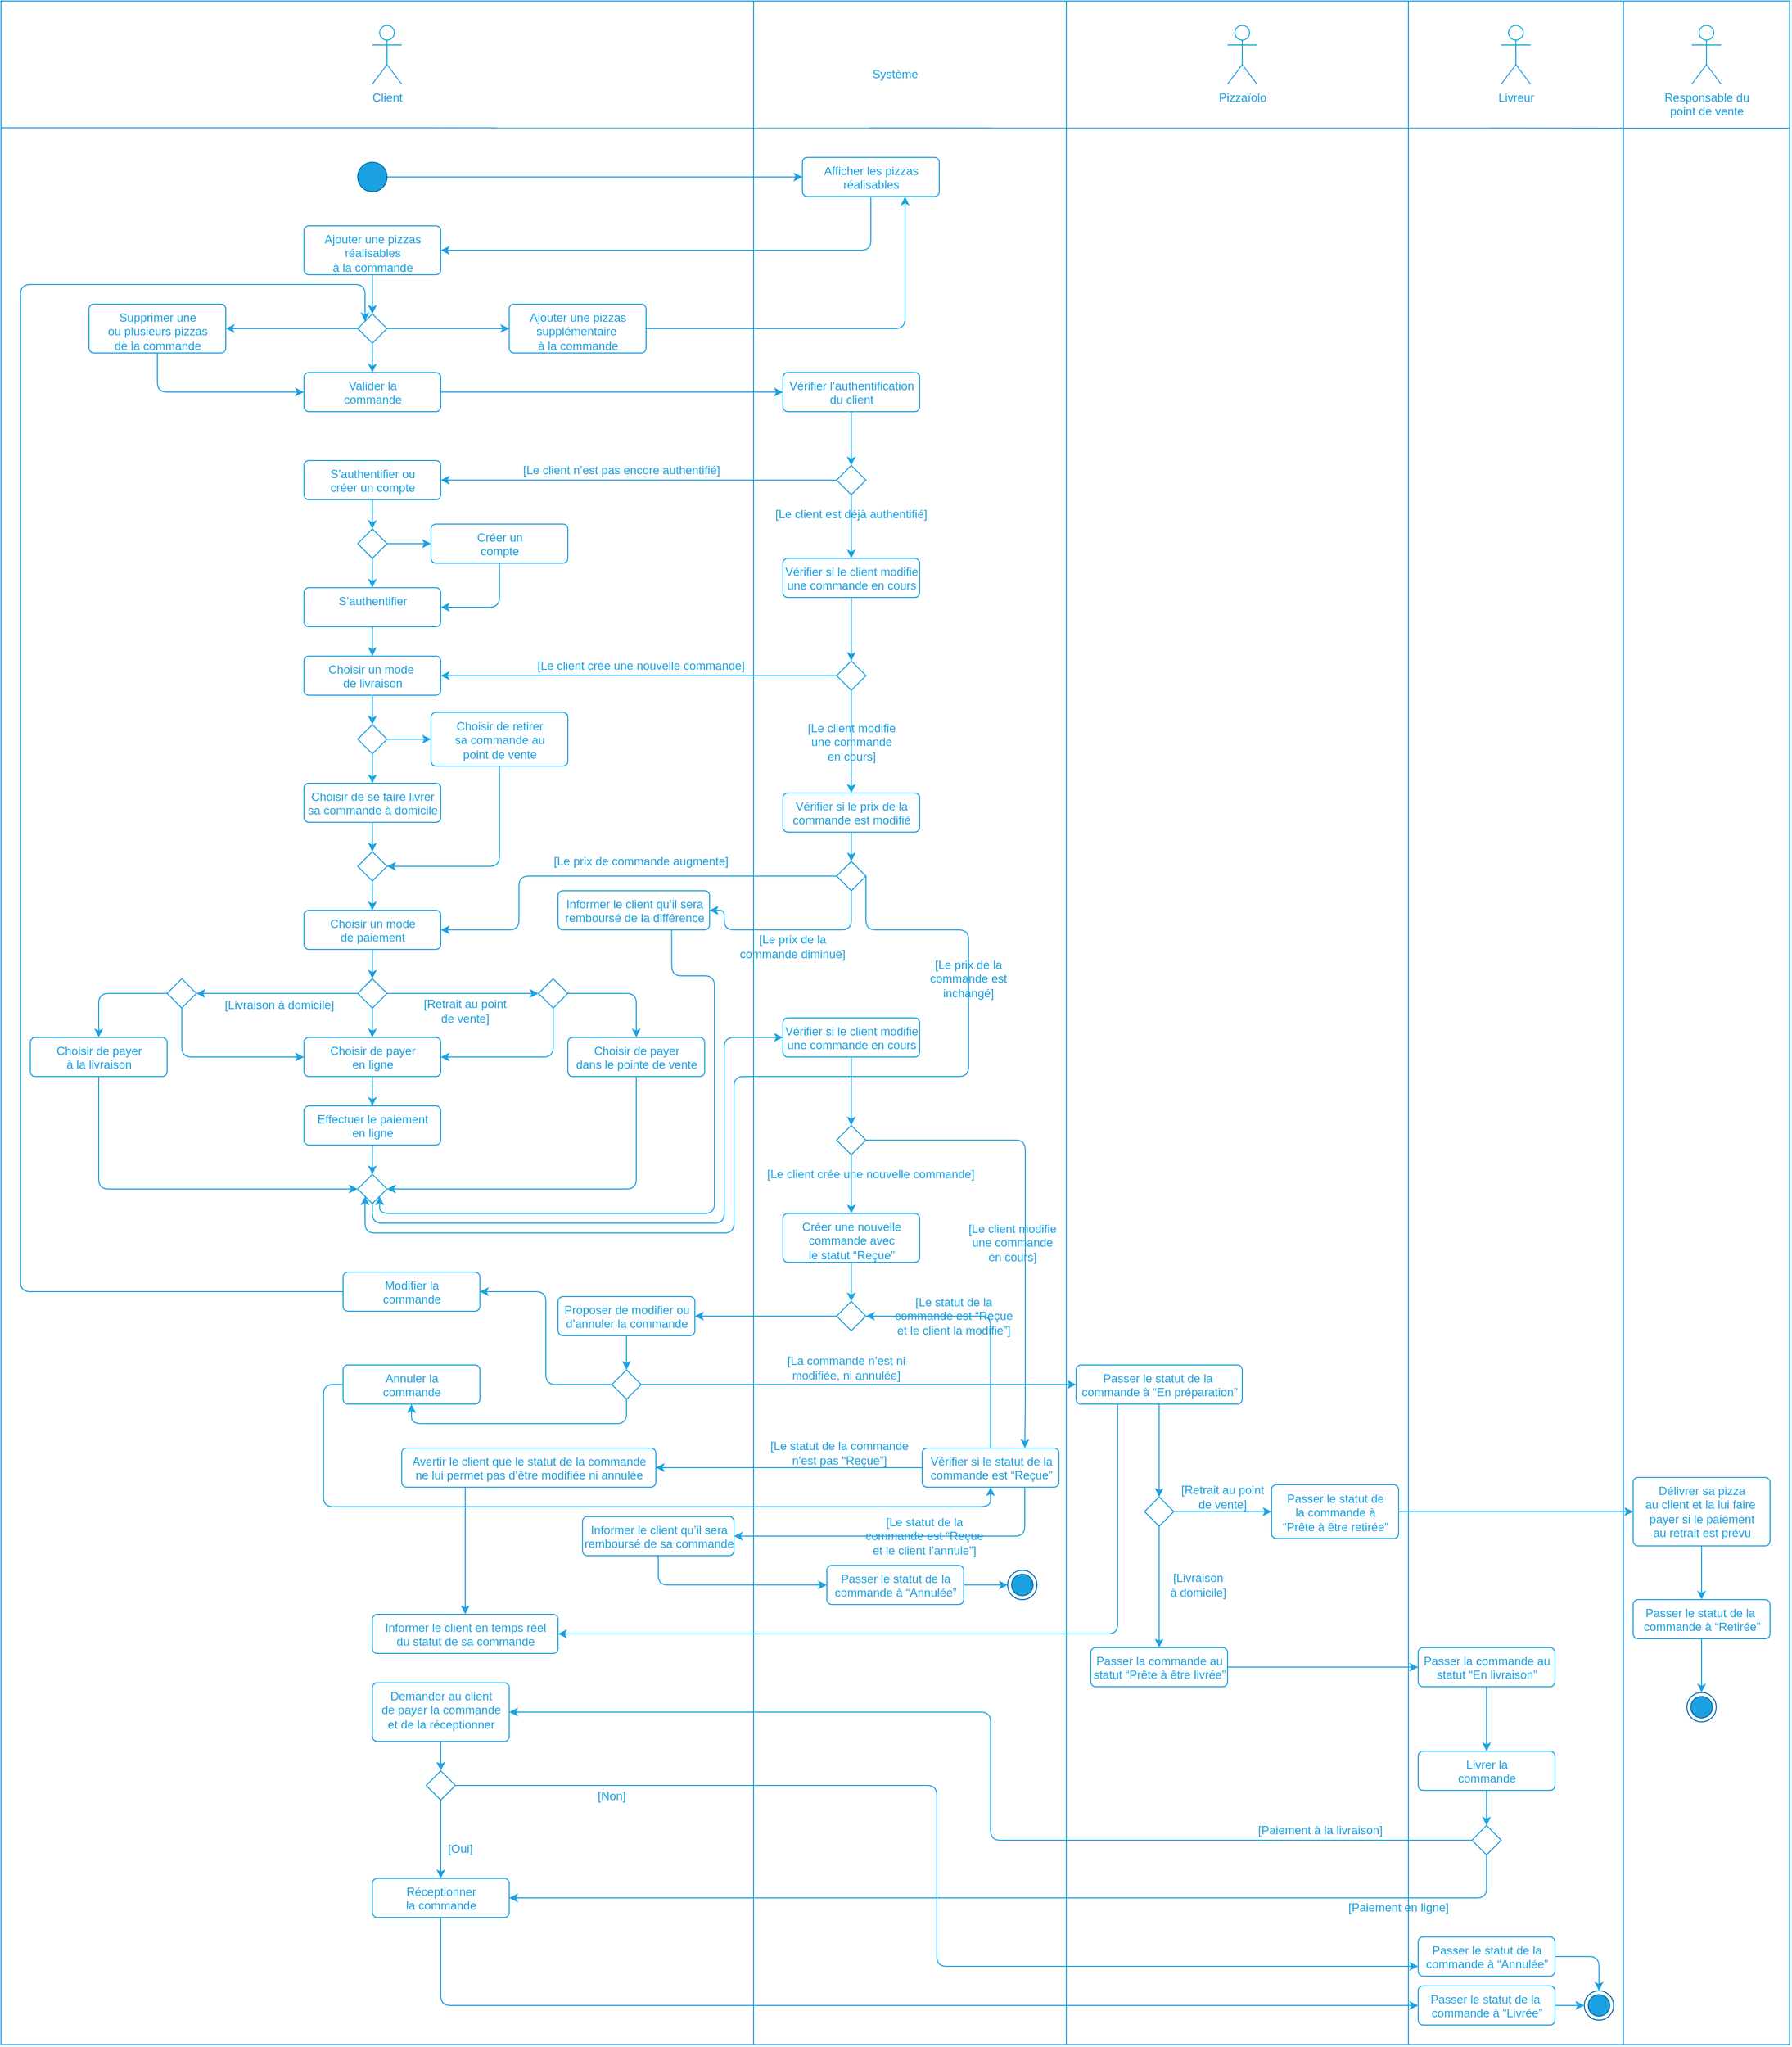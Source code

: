 <mxfile>
    <diagram id="ZDwU52DMAoR-JBrt6ogk" name="Page-1">
        <mxGraphModel dx="1502" dy="735" grid="1" gridSize="10" guides="1" tooltips="1" connect="1" arrows="1" fold="1" page="1" pageScale="1" pageWidth="827" pageHeight="1169" math="0" shadow="0">
            <root>
                <mxCell id="0"/>
                <mxCell id="99" value="Application" style="" parent="0"/>
                <mxCell id="344" value="" style="rounded=0;whiteSpace=wrap;html=1;fillColor=none;strokeColor=#1DA1E1;" vertex="1" parent="99">
                    <mxGeometry x="-250" y="30" width="1830" height="2090" as="geometry"/>
                </mxCell>
                <mxCell id="138" style="edgeStyle=orthogonalEdgeStyle;rounded=0;orthogonalLoop=1;jettySize=auto;html=1;exitX=1;exitY=0.5;exitDx=0;exitDy=0;entryX=0;entryY=0.5;entryDx=0;entryDy=0;strokeColor=#1DA1E1;" edge="1" parent="99" source="100" target="102">
                    <mxGeometry relative="1" as="geometry"/>
                </mxCell>
                <mxCell id="100" value="" style="ellipse;fillColor=#1ba1e2;strokeColor=#006EAF;fontColor=#ffffff;" vertex="1" parent="99">
                    <mxGeometry x="115" y="195" width="30" height="30" as="geometry"/>
                </mxCell>
                <mxCell id="137" style="edgeStyle=orthogonalEdgeStyle;rounded=1;orthogonalLoop=1;jettySize=auto;html=1;exitX=0.5;exitY=1;exitDx=0;exitDy=0;entryX=1;entryY=0.5;entryDx=0;entryDy=0;strokeColor=#1DA1E1;" edge="1" parent="99" source="102" target="109">
                    <mxGeometry relative="1" as="geometry"/>
                </mxCell>
                <mxCell id="102" value="&lt;font color=&quot;#1da1e1&quot;&gt;Afficher les pizzas &lt;br&gt;réalisables&lt;/font&gt;" style="html=1;align=center;verticalAlign=top;rounded=1;absoluteArcSize=1;arcSize=10;dashed=0;strokeColor=#1DA1E1;fillColor=none;" vertex="1" parent="99">
                    <mxGeometry x="570" y="190" width="140" height="40" as="geometry"/>
                </mxCell>
                <mxCell id="103" value="&lt;font color=&quot;#1da1e1&quot;&gt;Client&lt;/font&gt;" style="shape=umlActor;verticalLabelPosition=bottom;verticalAlign=top;html=1;strokeColor=#1DA1E1;fillColor=none;" vertex="1" parent="99">
                    <mxGeometry x="130" y="55" width="30" height="60" as="geometry"/>
                </mxCell>
                <mxCell id="104" value="" style="endArrow=none;html=1;strokeColor=#1DA1E1;" edge="1" parent="99">
                    <mxGeometry width="50" height="50" relative="1" as="geometry">
                        <mxPoint x="520" y="2120" as="sourcePoint"/>
                        <mxPoint x="520" y="30" as="targetPoint"/>
                    </mxGeometry>
                </mxCell>
                <mxCell id="107" value="&lt;font color=&quot;#1da1e1&quot;&gt;Système&lt;/font&gt;" style="text;html=1;strokeColor=none;fillColor=none;align=center;verticalAlign=middle;whiteSpace=wrap;rounded=0;" vertex="1" parent="99">
                    <mxGeometry x="620" y="95" width="90" height="20" as="geometry"/>
                </mxCell>
                <mxCell id="139" style="edgeStyle=orthogonalEdgeStyle;rounded=0;orthogonalLoop=1;jettySize=auto;html=1;exitX=0.5;exitY=1;exitDx=0;exitDy=0;entryX=0.5;entryY=0;entryDx=0;entryDy=0;strokeColor=#1DA1E1;" edge="1" parent="99" source="109" target="142">
                    <mxGeometry relative="1" as="geometry"/>
                </mxCell>
                <mxCell id="109" value="&lt;font color=&quot;#1da1e1&quot;&gt;Ajouter une pizzas &lt;br&gt;réalisables &lt;br&gt;à la commande&lt;/font&gt;" style="html=1;align=center;verticalAlign=top;rounded=1;absoluteArcSize=1;arcSize=10;dashed=0;strokeColor=#1DA1E1;fillColor=none;" vertex="1" parent="99">
                    <mxGeometry x="60" y="260" width="140" height="50" as="geometry"/>
                </mxCell>
                <mxCell id="225" style="edgeStyle=orthogonalEdgeStyle;rounded=1;orthogonalLoop=1;jettySize=auto;html=1;exitX=1;exitY=0.5;exitDx=0;exitDy=0;entryX=0;entryY=0.5;entryDx=0;entryDy=0;strokeColor=#1DA1E1;" edge="1" parent="99" source="111" target="222">
                    <mxGeometry relative="1" as="geometry"/>
                </mxCell>
                <mxCell id="111" value="&lt;font color=&quot;#1da1e1&quot;&gt;Valider la &lt;br&gt;commande&lt;/font&gt;" style="html=1;align=center;verticalAlign=top;rounded=1;absoluteArcSize=1;arcSize=10;dashed=0;strokeColor=#1DA1E1;fillColor=none;" vertex="1" parent="99">
                    <mxGeometry x="60" y="410" width="140" height="40" as="geometry"/>
                </mxCell>
                <mxCell id="153" style="edgeStyle=orthogonalEdgeStyle;rounded=0;orthogonalLoop=1;jettySize=auto;html=1;exitX=0.5;exitY=1;exitDx=0;exitDy=0;entryX=0.5;entryY=0;entryDx=0;entryDy=0;strokeColor=#1DA1E1;" edge="1" parent="99" source="112" target="141">
                    <mxGeometry relative="1" as="geometry"/>
                </mxCell>
                <mxCell id="112" value="&lt;font color=&quot;#1da1e1&quot;&gt;S’authentifier ou &lt;br&gt;créer un compte&lt;/font&gt;" style="html=1;align=center;verticalAlign=top;rounded=1;absoluteArcSize=1;arcSize=10;dashed=0;strokeColor=#1DA1E1;fillColor=none;" vertex="1" parent="99">
                    <mxGeometry x="60" y="500" width="140" height="40" as="geometry"/>
                </mxCell>
                <mxCell id="158" style="edgeStyle=orthogonalEdgeStyle;rounded=1;orthogonalLoop=1;jettySize=auto;html=1;exitX=0.5;exitY=1;exitDx=0;exitDy=0;entryX=0.5;entryY=0;entryDx=0;entryDy=0;strokeColor=#1DA1E1;" edge="1" parent="99" source="113" target="114">
                    <mxGeometry relative="1" as="geometry"/>
                </mxCell>
                <mxCell id="113" value="&lt;font color=&quot;#1da1e1&quot;&gt;S’authentifier&lt;/font&gt;" style="html=1;align=center;verticalAlign=top;rounded=1;absoluteArcSize=1;arcSize=10;dashed=0;strokeColor=#1DA1E1;fillColor=none;" vertex="1" parent="99">
                    <mxGeometry x="60" y="630" width="140" height="40" as="geometry"/>
                </mxCell>
                <mxCell id="160" style="edgeStyle=orthogonalEdgeStyle;rounded=1;orthogonalLoop=1;jettySize=auto;html=1;exitX=0.5;exitY=1;exitDx=0;exitDy=0;entryX=0.5;entryY=0;entryDx=0;entryDy=0;strokeColor=#1DA1E1;" edge="1" parent="99" source="114" target="159">
                    <mxGeometry relative="1" as="geometry"/>
                </mxCell>
                <mxCell id="114" value="&lt;font color=&quot;#1da1e1&quot;&gt;Choisir un mode&amp;nbsp;&lt;br&gt;de livraison&lt;/font&gt;" style="html=1;align=center;verticalAlign=top;rounded=1;absoluteArcSize=1;arcSize=10;dashed=0;strokeColor=#1DA1E1;fillColor=none;" vertex="1" parent="99">
                    <mxGeometry x="60" y="700" width="140" height="40" as="geometry"/>
                </mxCell>
                <mxCell id="165" style="edgeStyle=orthogonalEdgeStyle;rounded=1;orthogonalLoop=1;jettySize=auto;html=1;exitX=0.5;exitY=1;exitDx=0;exitDy=0;entryX=0.5;entryY=0;entryDx=0;entryDy=0;strokeColor=#1DA1E1;" edge="1" parent="99" source="115" target="164">
                    <mxGeometry relative="1" as="geometry"/>
                </mxCell>
                <mxCell id="115" value="&lt;font color=&quot;#1da1e1&quot;&gt;Choisir de se faire livrer &lt;br&gt;sa commande à domicile&lt;/font&gt;" style="html=1;align=center;verticalAlign=top;rounded=1;absoluteArcSize=1;arcSize=10;dashed=0;strokeColor=#1DA1E1;fillColor=none;" vertex="1" parent="99">
                    <mxGeometry x="60" y="830" width="140" height="40" as="geometry"/>
                </mxCell>
                <mxCell id="172" style="edgeStyle=orthogonalEdgeStyle;rounded=1;orthogonalLoop=1;jettySize=auto;html=1;exitX=0.5;exitY=1;exitDx=0;exitDy=0;entryX=0.5;entryY=0;entryDx=0;entryDy=0;strokeColor=#1DA1E1;" edge="1" parent="99" source="116" target="171">
                    <mxGeometry relative="1" as="geometry"/>
                </mxCell>
                <mxCell id="116" value="&lt;font color=&quot;#1da1e1&quot;&gt;Choisir un mode &lt;br&gt;de paiement&lt;/font&gt;" style="html=1;align=center;verticalAlign=top;rounded=1;absoluteArcSize=1;arcSize=10;dashed=0;strokeColor=#1DA1E1;fillColor=none;" vertex="1" parent="99">
                    <mxGeometry x="60" y="960" width="140" height="40" as="geometry"/>
                </mxCell>
                <mxCell id="168" style="edgeStyle=orthogonalEdgeStyle;rounded=1;orthogonalLoop=1;jettySize=auto;html=1;exitX=0.5;exitY=1;exitDx=0;exitDy=0;entryX=0.5;entryY=0;entryDx=0;entryDy=0;strokeColor=#1DA1E1;" edge="1" parent="99" source="117" target="118">
                    <mxGeometry relative="1" as="geometry"/>
                </mxCell>
                <mxCell id="117" value="&lt;font color=&quot;#1da1e1&quot;&gt;Choisir de payer&lt;br&gt;en ligne&lt;/font&gt;" style="html=1;align=center;verticalAlign=top;rounded=1;absoluteArcSize=1;arcSize=10;dashed=0;strokeColor=#1DA1E1;fillColor=none;" vertex="1" parent="99">
                    <mxGeometry x="60" y="1090" width="140" height="40" as="geometry"/>
                </mxCell>
                <mxCell id="176" style="edgeStyle=orthogonalEdgeStyle;rounded=1;orthogonalLoop=1;jettySize=auto;html=1;exitX=0.5;exitY=1;exitDx=0;exitDy=0;entryX=0.5;entryY=0;entryDx=0;entryDy=0;strokeColor=#1DA1E1;" edge="1" parent="99" source="118" target="173">
                    <mxGeometry relative="1" as="geometry"/>
                </mxCell>
                <mxCell id="118" value="&lt;font color=&quot;#1da1e1&quot;&gt;Effectuer le paiement&lt;br&gt;en ligne&lt;br&gt;&lt;/font&gt;" style="html=1;align=center;verticalAlign=top;rounded=1;absoluteArcSize=1;arcSize=10;dashed=0;strokeColor=#1DA1E1;fillColor=none;" vertex="1" parent="99">
                    <mxGeometry x="60" y="1160" width="140" height="40" as="geometry"/>
                </mxCell>
                <mxCell id="121" value="" style="endArrow=none;html=1;strokeColor=#1DA1E1;exitX=0;exitY=0.062;exitDx=0;exitDy=0;exitPerimeter=0;" edge="1" parent="99" source="344">
                    <mxGeometry width="50" height="50" relative="1" as="geometry">
                        <mxPoint x="10" y="160" as="sourcePoint"/>
                        <mxPoint x="1580" y="160" as="targetPoint"/>
                    </mxGeometry>
                </mxCell>
                <mxCell id="122" value="" style="endArrow=none;html=1;strokeColor=#1DA1E1;" edge="1" parent="99">
                    <mxGeometry width="50" height="50" relative="1" as="geometry">
                        <mxPoint x="840" y="2120" as="sourcePoint"/>
                        <mxPoint x="840" y="30" as="targetPoint"/>
                    </mxGeometry>
                </mxCell>
                <mxCell id="123" value="&lt;font color=&quot;#1da1e1&quot;&gt;Pizzaïolo&lt;/font&gt;" style="shape=umlActor;verticalLabelPosition=bottom;verticalAlign=top;html=1;strokeColor=#1DA1E1;fillColor=none;" vertex="1" parent="99">
                    <mxGeometry x="1005" y="55" width="30" height="60" as="geometry"/>
                </mxCell>
                <mxCell id="124" value="" style="endArrow=none;html=1;strokeColor=#1DA1E1;" edge="1" parent="99">
                    <mxGeometry width="50" height="50" relative="1" as="geometry">
                        <mxPoint x="1190" y="2120" as="sourcePoint"/>
                        <mxPoint x="1190" y="30" as="targetPoint"/>
                    </mxGeometry>
                </mxCell>
                <mxCell id="125" value="&lt;font color=&quot;#1da1e1&quot;&gt;Livreur&lt;/font&gt;" style="shape=umlActor;verticalLabelPosition=bottom;verticalAlign=top;html=1;strokeColor=#1DA1E1;fillColor=none;" vertex="1" parent="99">
                    <mxGeometry x="1285" y="55" width="30" height="60" as="geometry"/>
                </mxCell>
                <mxCell id="243" style="edgeStyle=orthogonalEdgeStyle;rounded=1;orthogonalLoop=1;jettySize=auto;html=1;exitX=0.5;exitY=1;exitDx=0;exitDy=0;entryX=0.5;entryY=0;entryDx=0;entryDy=0;strokeColor=#1DA1E1;" edge="1" parent="99" source="250" target="131">
                    <mxGeometry relative="1" as="geometry"/>
                </mxCell>
                <mxCell id="313" style="edgeStyle=orthogonalEdgeStyle;rounded=1;orthogonalLoop=1;jettySize=auto;html=1;exitX=0.25;exitY=1;exitDx=0;exitDy=0;strokeColor=#1DA1E1;" edge="1" parent="99" source="130" target="311">
                    <mxGeometry relative="1" as="geometry">
                        <Array as="points">
                            <mxPoint x="893" y="1700"/>
                        </Array>
                    </mxGeometry>
                </mxCell>
                <mxCell id="130" value="&lt;span style=&quot;color: rgb(29 , 161 , 225)&quot;&gt;Passer le statut de la&amp;nbsp;&lt;/span&gt;&lt;br style=&quot;color: rgb(29 , 161 , 225)&quot;&gt;&lt;span style=&quot;color: rgb(29 , 161 , 225)&quot;&gt;commande à&lt;/span&gt;&lt;font color=&quot;#1da1e1&quot;&gt;&amp;nbsp;“En préparation”&lt;br&gt;&lt;/font&gt;" style="html=1;align=center;verticalAlign=top;rounded=1;absoluteArcSize=1;arcSize=10;dashed=0;strokeColor=#1DA1E1;fillColor=none;" vertex="1" parent="99">
                    <mxGeometry x="850" y="1425" width="170" height="40" as="geometry"/>
                </mxCell>
                <mxCell id="244" style="edgeStyle=orthogonalEdgeStyle;rounded=1;orthogonalLoop=1;jettySize=auto;html=1;exitX=1;exitY=0.5;exitDx=0;exitDy=0;entryX=0;entryY=0.5;entryDx=0;entryDy=0;strokeColor=#1DA1E1;" edge="1" parent="99" source="131" target="132">
                    <mxGeometry relative="1" as="geometry">
                        <Array as="points"/>
                    </mxGeometry>
                </mxCell>
                <mxCell id="131" value="&lt;font color=&quot;#1da1e1&quot;&gt;Passer la commande au &lt;br&gt;statut “Prête à être livrée”&lt;br&gt;&lt;/font&gt;" style="html=1;align=center;verticalAlign=top;rounded=1;absoluteArcSize=1;arcSize=10;dashed=0;strokeColor=#1DA1E1;fillColor=none;" vertex="1" parent="99">
                    <mxGeometry x="865" y="1714" width="140" height="40" as="geometry"/>
                </mxCell>
                <mxCell id="245" style="edgeStyle=orthogonalEdgeStyle;rounded=1;orthogonalLoop=1;jettySize=auto;html=1;exitX=0.5;exitY=1;exitDx=0;exitDy=0;entryX=0.5;entryY=0;entryDx=0;entryDy=0;strokeColor=#1DA1E1;" edge="1" parent="99" source="132" target="133">
                    <mxGeometry relative="1" as="geometry"/>
                </mxCell>
                <mxCell id="132" value="&lt;font color=&quot;#1da1e1&quot;&gt;Passer la commande au &lt;br&gt;statut “En livraison”&lt;br&gt;&lt;/font&gt;" style="html=1;align=center;verticalAlign=top;rounded=1;absoluteArcSize=1;arcSize=10;dashed=0;strokeColor=#1DA1E1;fillColor=none;" vertex="1" parent="99">
                    <mxGeometry x="1200" y="1714" width="140" height="40" as="geometry"/>
                </mxCell>
                <mxCell id="133" value="&lt;font color=&quot;#1da1e1&quot;&gt;Livrer la &lt;br&gt;commande&lt;br&gt;&lt;/font&gt;" style="html=1;align=center;verticalAlign=top;rounded=1;absoluteArcSize=1;arcSize=10;dashed=0;strokeColor=#1DA1E1;fillColor=none;" vertex="1" parent="99">
                    <mxGeometry x="1200" y="1820" width="140" height="40" as="geometry"/>
                </mxCell>
                <mxCell id="335" style="edgeStyle=orthogonalEdgeStyle;rounded=1;orthogonalLoop=1;jettySize=auto;html=1;exitX=1;exitY=0.5;exitDx=0;exitDy=0;strokeColor=#1DA1E1;entryX=0;entryY=0.5;entryDx=0;entryDy=0;" edge="1" parent="99" source="134" target="333">
                    <mxGeometry relative="1" as="geometry"/>
                </mxCell>
                <mxCell id="134" value="&lt;span style=&quot;color: rgb(29 , 161 , 225)&quot;&gt;Passer le statut de la&amp;nbsp;&lt;/span&gt;&lt;br style=&quot;color: rgb(29 , 161 , 225)&quot;&gt;&lt;span style=&quot;color: rgb(29 , 161 , 225)&quot;&gt;commande à&amp;nbsp;&lt;/span&gt;&lt;font color=&quot;#1da1e1&quot;&gt;“Livrée”&lt;br&gt;&lt;/font&gt;" style="html=1;align=center;verticalAlign=top;rounded=1;absoluteArcSize=1;arcSize=10;dashed=0;strokeColor=#1DA1E1;fillColor=none;" vertex="1" parent="99">
                    <mxGeometry x="1200" y="2060" width="140" height="40" as="geometry"/>
                </mxCell>
                <mxCell id="201" style="edgeStyle=orthogonalEdgeStyle;rounded=1;orthogonalLoop=1;jettySize=auto;html=1;exitX=0.5;exitY=1;exitDx=0;exitDy=0;entryX=0.5;entryY=0;entryDx=0;entryDy=0;strokeColor=#1DA1E1;" edge="1" parent="99" source="135" target="200">
                    <mxGeometry relative="1" as="geometry"/>
                </mxCell>
                <mxCell id="135" value="&lt;span style=&quot;color: rgb(29 , 161 , 225)&quot;&gt;Créer une nouvelle &lt;br&gt;commande&amp;nbsp;&lt;/span&gt;&lt;span style=&quot;color: rgb(29 , 161 , 225)&quot;&gt;avec &lt;br&gt;le statut “Reçue”&lt;/span&gt;&lt;font color=&quot;#1da1e1&quot;&gt;&lt;br&gt;&lt;/font&gt;" style="html=1;align=center;verticalAlign=top;rounded=1;absoluteArcSize=1;arcSize=10;dashed=0;strokeColor=#1DA1E1;fillColor=none;" vertex="1" parent="99">
                    <mxGeometry x="550" y="1270" width="140" height="50" as="geometry"/>
                </mxCell>
                <mxCell id="154" style="edgeStyle=orthogonalEdgeStyle;rounded=0;orthogonalLoop=1;jettySize=auto;html=1;exitX=0.5;exitY=1;exitDx=0;exitDy=0;entryX=0.5;entryY=0;entryDx=0;entryDy=0;strokeColor=#1DA1E1;" edge="1" parent="99" source="141" target="113">
                    <mxGeometry relative="1" as="geometry"/>
                </mxCell>
                <mxCell id="155" style="edgeStyle=orthogonalEdgeStyle;rounded=0;orthogonalLoop=1;jettySize=auto;html=1;exitX=1;exitY=0.5;exitDx=0;exitDy=0;strokeColor=#1DA1E1;entryX=0;entryY=0.5;entryDx=0;entryDy=0;" edge="1" parent="99" source="141" target="156">
                    <mxGeometry relative="1" as="geometry">
                        <mxPoint x="180" y="585" as="targetPoint"/>
                    </mxGeometry>
                </mxCell>
                <mxCell id="141" value="" style="rhombus;strokeColor=#1DA1E1;fillColor=none;" vertex="1" parent="99">
                    <mxGeometry x="115" y="570" width="30" height="30" as="geometry"/>
                </mxCell>
                <mxCell id="144" style="edgeStyle=orthogonalEdgeStyle;rounded=0;orthogonalLoop=1;jettySize=auto;html=1;exitX=0.5;exitY=1;exitDx=0;exitDy=0;entryX=0.5;entryY=0;entryDx=0;entryDy=0;strokeColor=#1DA1E1;" edge="1" parent="99" source="142" target="111">
                    <mxGeometry relative="1" as="geometry"/>
                </mxCell>
                <mxCell id="145" style="edgeStyle=orthogonalEdgeStyle;rounded=1;orthogonalLoop=1;jettySize=auto;html=1;exitX=1;exitY=0.5;exitDx=0;exitDy=0;entryX=0.75;entryY=1;entryDx=0;entryDy=0;strokeColor=#1DA1E1;" edge="1" parent="99" source="151" target="102">
                    <mxGeometry relative="1" as="geometry"/>
                </mxCell>
                <mxCell id="219" style="edgeStyle=orthogonalEdgeStyle;rounded=1;orthogonalLoop=1;jettySize=auto;html=1;exitX=0;exitY=0.5;exitDx=0;exitDy=0;entryX=1;entryY=0.5;entryDx=0;entryDy=0;strokeColor=#1DA1E1;" edge="1" parent="99" source="142" target="218">
                    <mxGeometry relative="1" as="geometry"/>
                </mxCell>
                <mxCell id="142" value="" style="rhombus;strokeColor=#1DA1E1;fillColor=none;" vertex="1" parent="99">
                    <mxGeometry x="115" y="350" width="30" height="30" as="geometry"/>
                </mxCell>
                <mxCell id="151" value="&lt;font color=&quot;#1da1e1&quot;&gt;Ajouter une pizzas &lt;br&gt;supplémentaire&amp;nbsp;&lt;br&gt;à la commande&lt;/font&gt;" style="html=1;align=center;verticalAlign=top;rounded=1;absoluteArcSize=1;arcSize=10;dashed=0;strokeColor=#1DA1E1;fillColor=none;" vertex="1" parent="99">
                    <mxGeometry x="270" y="340" width="140" height="50" as="geometry"/>
                </mxCell>
                <mxCell id="152" style="edgeStyle=orthogonalEdgeStyle;rounded=0;orthogonalLoop=1;jettySize=auto;html=1;exitX=1;exitY=0.5;exitDx=0;exitDy=0;entryX=0;entryY=0.5;entryDx=0;entryDy=0;strokeColor=#1DA1E1;" edge="1" parent="99" source="142" target="151">
                    <mxGeometry relative="1" as="geometry">
                        <mxPoint x="145" y="365" as="sourcePoint"/>
                        <mxPoint x="465" y="230" as="targetPoint"/>
                    </mxGeometry>
                </mxCell>
                <mxCell id="157" style="edgeStyle=orthogonalEdgeStyle;rounded=1;orthogonalLoop=1;jettySize=auto;html=1;exitX=0.5;exitY=1;exitDx=0;exitDy=0;entryX=1;entryY=0.5;entryDx=0;entryDy=0;strokeColor=#1DA1E1;" edge="1" parent="99" source="156" target="113">
                    <mxGeometry relative="1" as="geometry"/>
                </mxCell>
                <mxCell id="156" value="&lt;font color=&quot;#1da1e1&quot;&gt;Créer un &lt;br&gt;compte&lt;/font&gt;" style="html=1;align=center;verticalAlign=top;rounded=1;absoluteArcSize=1;arcSize=10;dashed=0;strokeColor=#1DA1E1;fillColor=none;" vertex="1" parent="99">
                    <mxGeometry x="190" y="565" width="140" height="40" as="geometry"/>
                </mxCell>
                <mxCell id="161" style="edgeStyle=orthogonalEdgeStyle;rounded=1;orthogonalLoop=1;jettySize=auto;html=1;exitX=0.5;exitY=1;exitDx=0;exitDy=0;entryX=0.5;entryY=0;entryDx=0;entryDy=0;strokeColor=#1DA1E1;" edge="1" parent="99" source="159" target="115">
                    <mxGeometry relative="1" as="geometry"/>
                </mxCell>
                <mxCell id="163" style="edgeStyle=orthogonalEdgeStyle;rounded=1;orthogonalLoop=1;jettySize=auto;html=1;exitX=1;exitY=0.5;exitDx=0;exitDy=0;entryX=0;entryY=0.5;entryDx=0;entryDy=0;strokeColor=#1DA1E1;" edge="1" parent="99" source="159" target="162">
                    <mxGeometry relative="1" as="geometry"/>
                </mxCell>
                <mxCell id="159" value="" style="rhombus;strokeColor=#1DA1E1;fillColor=none;" vertex="1" parent="99">
                    <mxGeometry x="115" y="770" width="30" height="30" as="geometry"/>
                </mxCell>
                <mxCell id="166" style="edgeStyle=orthogonalEdgeStyle;rounded=1;orthogonalLoop=1;jettySize=auto;html=1;exitX=0.5;exitY=1;exitDx=0;exitDy=0;entryX=1;entryY=0.5;entryDx=0;entryDy=0;strokeColor=#1DA1E1;" edge="1" parent="99" source="162" target="164">
                    <mxGeometry relative="1" as="geometry"/>
                </mxCell>
                <mxCell id="162" value="&lt;font color=&quot;#1da1e1&quot;&gt;Choisir de retirer &lt;br&gt;sa commande au &lt;br&gt;point de vente&lt;/font&gt;" style="html=1;align=center;verticalAlign=top;rounded=1;absoluteArcSize=1;arcSize=10;dashed=0;strokeColor=#1DA1E1;fillColor=none;" vertex="1" parent="99">
                    <mxGeometry x="190" y="757.5" width="140" height="55" as="geometry"/>
                </mxCell>
                <mxCell id="167" style="edgeStyle=orthogonalEdgeStyle;rounded=1;orthogonalLoop=1;jettySize=auto;html=1;exitX=0.5;exitY=1;exitDx=0;exitDy=0;entryX=0.5;entryY=0;entryDx=0;entryDy=0;strokeColor=#1DA1E1;" edge="1" parent="99" source="164" target="116">
                    <mxGeometry relative="1" as="geometry"/>
                </mxCell>
                <mxCell id="164" value="" style="rhombus;strokeColor=#1DA1E1;fillColor=none;" vertex="1" parent="99">
                    <mxGeometry x="115" y="900" width="30" height="30" as="geometry"/>
                </mxCell>
                <mxCell id="194" style="edgeStyle=orthogonalEdgeStyle;rounded=1;orthogonalLoop=1;jettySize=auto;html=1;exitX=0.5;exitY=1;exitDx=0;exitDy=0;entryX=0;entryY=0.5;entryDx=0;entryDy=0;strokeColor=#1DA1E1;" edge="1" parent="99" source="169" target="173">
                    <mxGeometry relative="1" as="geometry"/>
                </mxCell>
                <mxCell id="169" value="&lt;font color=&quot;#1da1e1&quot;&gt;Choisir de payer &lt;br&gt;à la livraison&lt;/font&gt;" style="html=1;align=center;verticalAlign=top;rounded=1;absoluteArcSize=1;arcSize=10;dashed=0;strokeColor=#1DA1E1;fillColor=none;" vertex="1" parent="99">
                    <mxGeometry x="-220" y="1090" width="140" height="40" as="geometry"/>
                </mxCell>
                <mxCell id="195" style="edgeStyle=orthogonalEdgeStyle;rounded=1;orthogonalLoop=1;jettySize=auto;html=1;exitX=0.5;exitY=1;exitDx=0;exitDy=0;entryX=1;entryY=0.5;entryDx=0;entryDy=0;strokeColor=#1DA1E1;" edge="1" parent="99" source="170" target="173">
                    <mxGeometry relative="1" as="geometry"/>
                </mxCell>
                <mxCell id="170" value="&lt;font color=&quot;#1da1e1&quot;&gt;Choisir de payer &lt;br&gt;dans le pointe de vente&lt;/font&gt;" style="html=1;align=center;verticalAlign=top;rounded=1;absoluteArcSize=1;arcSize=10;dashed=0;strokeColor=#1DA1E1;fillColor=none;" vertex="1" parent="99">
                    <mxGeometry x="330" y="1090" width="140" height="40" as="geometry"/>
                </mxCell>
                <mxCell id="181" style="edgeStyle=orthogonalEdgeStyle;rounded=1;orthogonalLoop=1;jettySize=auto;html=1;exitX=1;exitY=0.5;exitDx=0;exitDy=0;entryX=0;entryY=0.5;entryDx=0;entryDy=0;strokeColor=#1DA1E1;" edge="1" parent="99" source="171" target="180">
                    <mxGeometry relative="1" as="geometry"/>
                </mxCell>
                <mxCell id="187" style="edgeStyle=orthogonalEdgeStyle;rounded=1;orthogonalLoop=1;jettySize=auto;html=1;exitX=0.5;exitY=1;exitDx=0;exitDy=0;entryX=0.5;entryY=0;entryDx=0;entryDy=0;strokeColor=#1DA1E1;" edge="1" parent="99" source="171" target="117">
                    <mxGeometry relative="1" as="geometry"/>
                </mxCell>
                <mxCell id="190" style="edgeStyle=orthogonalEdgeStyle;rounded=1;orthogonalLoop=1;jettySize=auto;html=1;exitX=0;exitY=0.5;exitDx=0;exitDy=0;entryX=1;entryY=0.5;entryDx=0;entryDy=0;strokeColor=#1DA1E1;" edge="1" parent="99" source="171" target="189">
                    <mxGeometry relative="1" as="geometry"/>
                </mxCell>
                <mxCell id="171" value="" style="rhombus;strokeColor=#1DA1E1;fillColor=none;" vertex="1" parent="99">
                    <mxGeometry x="115" y="1030" width="30" height="30" as="geometry"/>
                </mxCell>
                <mxCell id="199" style="edgeStyle=orthogonalEdgeStyle;rounded=1;orthogonalLoop=1;jettySize=auto;html=1;exitX=0.5;exitY=1;exitDx=0;exitDy=0;entryX=0;entryY=0.5;entryDx=0;entryDy=0;strokeColor=#1DA1E1;" edge="1" parent="99" source="173" target="266">
                    <mxGeometry relative="1" as="geometry">
                        <Array as="points">
                            <mxPoint x="130" y="1280"/>
                            <mxPoint x="490" y="1280"/>
                            <mxPoint x="490" y="1090"/>
                        </Array>
                    </mxGeometry>
                </mxCell>
                <mxCell id="173" value="" style="rhombus;strokeColor=#1DA1E1;fillColor=none;" vertex="1" parent="99">
                    <mxGeometry x="115" y="1230" width="30" height="30" as="geometry"/>
                </mxCell>
                <mxCell id="179" value="&lt;font color=&quot;#1da1e1&quot;&gt;[Retrait au point &lt;br&gt;de vente]&lt;/font&gt;" style="text;html=1;strokeColor=none;fillColor=none;align=center;verticalAlign=middle;whiteSpace=wrap;rounded=0;" vertex="1" parent="99">
                    <mxGeometry x="150" y="1033" width="150" height="60" as="geometry"/>
                </mxCell>
                <mxCell id="185" style="edgeStyle=orthogonalEdgeStyle;rounded=1;orthogonalLoop=1;jettySize=auto;html=1;exitX=1;exitY=0.5;exitDx=0;exitDy=0;entryX=0.5;entryY=0;entryDx=0;entryDy=0;strokeColor=#1DA1E1;" edge="1" parent="99" source="180" target="170">
                    <mxGeometry relative="1" as="geometry"/>
                </mxCell>
                <mxCell id="186" style="edgeStyle=orthogonalEdgeStyle;rounded=1;orthogonalLoop=1;jettySize=auto;html=1;exitX=0.5;exitY=1;exitDx=0;exitDy=0;entryX=1;entryY=0.5;entryDx=0;entryDy=0;strokeColor=#1DA1E1;" edge="1" parent="99" source="180" target="117">
                    <mxGeometry relative="1" as="geometry"/>
                </mxCell>
                <mxCell id="180" value="" style="rhombus;strokeColor=#1DA1E1;fillColor=none;" vertex="1" parent="99">
                    <mxGeometry x="300" y="1030" width="30" height="30" as="geometry"/>
                </mxCell>
                <mxCell id="191" style="edgeStyle=orthogonalEdgeStyle;rounded=1;orthogonalLoop=1;jettySize=auto;html=1;exitX=0;exitY=0.5;exitDx=0;exitDy=0;entryX=0.5;entryY=0;entryDx=0;entryDy=0;strokeColor=#1DA1E1;" edge="1" parent="99" source="189" target="169">
                    <mxGeometry relative="1" as="geometry"/>
                </mxCell>
                <mxCell id="192" style="edgeStyle=orthogonalEdgeStyle;rounded=1;orthogonalLoop=1;jettySize=auto;html=1;exitX=0.5;exitY=1;exitDx=0;exitDy=0;entryX=0;entryY=0.5;entryDx=0;entryDy=0;strokeColor=#1DA1E1;" edge="1" parent="99" source="189" target="117">
                    <mxGeometry relative="1" as="geometry"/>
                </mxCell>
                <mxCell id="189" value="" style="rhombus;strokeColor=#1DA1E1;fillColor=none;" vertex="1" parent="99">
                    <mxGeometry x="-80" y="1030" width="30" height="30" as="geometry"/>
                </mxCell>
                <mxCell id="197" value="&lt;font color=&quot;#1da1e1&quot;&gt;[Livraison à domicile]&lt;/font&gt;" style="text;html=1;strokeColor=none;fillColor=none;align=center;verticalAlign=middle;whiteSpace=wrap;rounded=0;" vertex="1" parent="99">
                    <mxGeometry x="-40" y="1027" width="150" height="60" as="geometry"/>
                </mxCell>
                <mxCell id="207" style="edgeStyle=orthogonalEdgeStyle;rounded=1;orthogonalLoop=1;jettySize=auto;html=1;exitX=0;exitY=0.5;exitDx=0;exitDy=0;entryX=1;entryY=0.5;entryDx=0;entryDy=0;strokeColor=#1DA1E1;" edge="1" parent="99" source="200" target="241">
                    <mxGeometry relative="1" as="geometry">
                        <mxPoint x="460" y="1375" as="targetPoint"/>
                    </mxGeometry>
                </mxCell>
                <mxCell id="200" value="" style="rhombus;strokeColor=#1DA1E1;fillColor=none;" vertex="1" parent="99">
                    <mxGeometry x="605" y="1360" width="30" height="30" as="geometry"/>
                </mxCell>
                <mxCell id="242" style="edgeStyle=orthogonalEdgeStyle;rounded=1;orthogonalLoop=1;jettySize=auto;html=1;exitX=1;exitY=0.5;exitDx=0;exitDy=0;entryX=0;entryY=0.5;entryDx=0;entryDy=0;strokeColor=#1DA1E1;" edge="1" parent="99" source="211" target="130">
                    <mxGeometry relative="1" as="geometry">
                        <mxPoint x="635" y="1445" as="sourcePoint"/>
                    </mxGeometry>
                </mxCell>
                <mxCell id="212" style="edgeStyle=orthogonalEdgeStyle;rounded=1;orthogonalLoop=1;jettySize=auto;html=1;exitX=0.5;exitY=1;exitDx=0;exitDy=0;entryX=0.5;entryY=0;entryDx=0;entryDy=0;strokeColor=#1DA1E1;" edge="1" parent="99" source="241" target="211">
                    <mxGeometry relative="1" as="geometry">
                        <mxPoint x="390" y="1410" as="sourcePoint"/>
                    </mxGeometry>
                </mxCell>
                <mxCell id="231" style="edgeStyle=orthogonalEdgeStyle;rounded=1;orthogonalLoop=1;jettySize=auto;html=1;exitX=0;exitY=0.5;exitDx=0;exitDy=0;entryX=1;entryY=0.5;entryDx=0;entryDy=0;strokeColor=#1DA1E1;" edge="1" parent="99" source="211" target="216">
                    <mxGeometry relative="1" as="geometry"/>
                </mxCell>
                <mxCell id="232" style="edgeStyle=orthogonalEdgeStyle;rounded=1;orthogonalLoop=1;jettySize=auto;html=1;exitX=0.5;exitY=1;exitDx=0;exitDy=0;entryX=0.5;entryY=1;entryDx=0;entryDy=0;strokeColor=#1DA1E1;" edge="1" parent="99" source="211" target="217">
                    <mxGeometry relative="1" as="geometry"/>
                </mxCell>
                <mxCell id="211" value="" style="rhombus;strokeColor=#1DA1E1;fillColor=none;" vertex="1" parent="99">
                    <mxGeometry x="375" y="1430" width="30" height="30" as="geometry"/>
                </mxCell>
                <mxCell id="233" style="edgeStyle=orthogonalEdgeStyle;rounded=1;orthogonalLoop=1;jettySize=auto;html=1;exitX=0;exitY=0.5;exitDx=0;exitDy=0;entryX=0;entryY=0;entryDx=0;entryDy=0;strokeColor=#1DA1E1;" edge="1" parent="99" source="216" target="142">
                    <mxGeometry relative="1" as="geometry">
                        <Array as="points">
                            <mxPoint x="-230" y="1350"/>
                            <mxPoint x="-230" y="320"/>
                            <mxPoint x="123" y="320"/>
                        </Array>
                    </mxGeometry>
                </mxCell>
                <mxCell id="216" value="&lt;font color=&quot;#1da1e1&quot;&gt;Modifier la&lt;br&gt;commande&lt;br&gt;&lt;/font&gt;" style="html=1;align=center;verticalAlign=top;rounded=1;absoluteArcSize=1;arcSize=10;dashed=0;strokeColor=#1DA1E1;fillColor=none;" vertex="1" parent="99">
                    <mxGeometry x="100" y="1330" width="140" height="40" as="geometry"/>
                </mxCell>
                <mxCell id="298" style="edgeStyle=orthogonalEdgeStyle;rounded=1;orthogonalLoop=1;jettySize=auto;html=1;exitX=0;exitY=0.5;exitDx=0;exitDy=0;entryX=0.5;entryY=1;entryDx=0;entryDy=0;strokeColor=#1DA1E1;" edge="1" parent="99" source="217" target="276">
                    <mxGeometry relative="1" as="geometry"/>
                </mxCell>
                <mxCell id="217" value="&lt;font color=&quot;#1da1e1&quot;&gt;Annuler la&lt;br&gt;commande&lt;br&gt;&lt;/font&gt;" style="html=1;align=center;verticalAlign=top;rounded=1;absoluteArcSize=1;arcSize=10;dashed=0;strokeColor=#1DA1E1;fillColor=none;" vertex="1" parent="99">
                    <mxGeometry x="100" y="1425" width="140" height="40" as="geometry"/>
                </mxCell>
                <mxCell id="220" style="edgeStyle=orthogonalEdgeStyle;rounded=1;orthogonalLoop=1;jettySize=auto;html=1;exitX=0.5;exitY=1;exitDx=0;exitDy=0;entryX=0;entryY=0.5;entryDx=0;entryDy=0;strokeColor=#1DA1E1;" edge="1" parent="99" source="218" target="111">
                    <mxGeometry relative="1" as="geometry"/>
                </mxCell>
                <mxCell id="218" value="&lt;font color=&quot;#1da1e1&quot;&gt;Supprimer une&lt;br&gt;ou plusieurs pizzas&lt;br&gt;de la commande&lt;/font&gt;" style="html=1;align=center;verticalAlign=top;rounded=1;absoluteArcSize=1;arcSize=10;dashed=0;strokeColor=#1DA1E1;fillColor=none;" vertex="1" parent="99">
                    <mxGeometry x="-160" y="340" width="140" height="50" as="geometry"/>
                </mxCell>
                <mxCell id="224" style="edgeStyle=orthogonalEdgeStyle;rounded=1;orthogonalLoop=1;jettySize=auto;html=1;exitX=0.5;exitY=1;exitDx=0;exitDy=0;entryX=0.5;entryY=0;entryDx=0;entryDy=0;strokeColor=#1DA1E1;" edge="1" parent="99" source="222" target="223">
                    <mxGeometry relative="1" as="geometry"/>
                </mxCell>
                <mxCell id="222" value="&lt;font color=&quot;#1da1e1&quot;&gt;Vérifier l’authentification&lt;br&gt;du client&lt;/font&gt;" style="html=1;align=center;verticalAlign=top;rounded=1;absoluteArcSize=1;arcSize=10;dashed=0;strokeColor=#1DA1E1;fillColor=none;" vertex="1" parent="99">
                    <mxGeometry x="550" y="410" width="140" height="40" as="geometry"/>
                </mxCell>
                <mxCell id="226" style="edgeStyle=orthogonalEdgeStyle;rounded=1;orthogonalLoop=1;jettySize=auto;html=1;exitX=0;exitY=0.5;exitDx=0;exitDy=0;entryX=1;entryY=0.5;entryDx=0;entryDy=0;strokeColor=#1DA1E1;" edge="1" parent="99" source="223" target="112">
                    <mxGeometry relative="1" as="geometry"/>
                </mxCell>
                <mxCell id="227" style="edgeStyle=orthogonalEdgeStyle;rounded=1;orthogonalLoop=1;jettySize=auto;html=1;exitX=0;exitY=0.5;exitDx=0;exitDy=0;entryX=1;entryY=0.5;entryDx=0;entryDy=0;strokeColor=#1DA1E1;" edge="1" parent="99" source="234" target="114">
                    <mxGeometry relative="1" as="geometry"/>
                </mxCell>
                <mxCell id="223" value="" style="rhombus;strokeColor=#1DA1E1;fillColor=none;" vertex="1" parent="99">
                    <mxGeometry x="605" y="505" width="30" height="30" as="geometry"/>
                </mxCell>
                <mxCell id="228" value="&lt;font color=&quot;#1da1e1&quot;&gt;[Le client n’est pas encore authentifié]&lt;/font&gt;" style="text;html=1;strokeColor=none;fillColor=none;align=center;verticalAlign=middle;whiteSpace=wrap;rounded=0;" vertex="1" parent="99">
                    <mxGeometry x="270" y="480" width="230" height="60" as="geometry"/>
                </mxCell>
                <mxCell id="229" value="&lt;font color=&quot;#1da1e1&quot;&gt;[Le client est déjà authentifié]&lt;/font&gt;" style="text;html=1;strokeColor=none;fillColor=none;align=center;verticalAlign=middle;whiteSpace=wrap;rounded=0;" vertex="1" parent="99">
                    <mxGeometry x="505" y="525" width="230" height="60" as="geometry"/>
                </mxCell>
                <mxCell id="257" style="edgeStyle=orthogonalEdgeStyle;rounded=1;orthogonalLoop=1;jettySize=auto;html=1;exitX=0.5;exitY=1;exitDx=0;exitDy=0;entryX=0.5;entryY=0;entryDx=0;entryDy=0;strokeColor=#1DA1E1;" edge="1" parent="99" source="234" target="256">
                    <mxGeometry relative="1" as="geometry"/>
                </mxCell>
                <mxCell id="234" value="" style="rhombus;strokeColor=#1DA1E1;fillColor=none;" vertex="1" parent="99">
                    <mxGeometry x="605" y="705" width="30" height="30" as="geometry"/>
                </mxCell>
                <mxCell id="235" style="edgeStyle=orthogonalEdgeStyle;rounded=1;orthogonalLoop=1;jettySize=auto;html=1;exitX=0.5;exitY=1;exitDx=0;exitDy=0;entryX=0.5;entryY=0;entryDx=0;entryDy=0;strokeColor=#1DA1E1;" edge="1" parent="99" source="237" target="234">
                    <mxGeometry relative="1" as="geometry">
                        <mxPoint x="620" y="535" as="sourcePoint"/>
                        <mxPoint x="200" y="720" as="targetPoint"/>
                    </mxGeometry>
                </mxCell>
                <mxCell id="237" value="&lt;font color=&quot;#1da1e1&quot;&gt;Vérifier si le client modifie&lt;br&gt;une commande en cours&lt;br&gt;&lt;/font&gt;" style="html=1;align=center;verticalAlign=top;rounded=1;absoluteArcSize=1;arcSize=10;dashed=0;strokeColor=#1DA1E1;fillColor=none;" vertex="1" parent="99">
                    <mxGeometry x="550" y="600" width="140" height="40" as="geometry"/>
                </mxCell>
                <mxCell id="238" style="edgeStyle=orthogonalEdgeStyle;rounded=1;orthogonalLoop=1;jettySize=auto;html=1;exitX=0.5;exitY=1;exitDx=0;exitDy=0;entryX=0.5;entryY=0;entryDx=0;entryDy=0;strokeColor=#1DA1E1;" edge="1" parent="99" source="223" target="237">
                    <mxGeometry relative="1" as="geometry">
                        <mxPoint x="620" y="535" as="sourcePoint"/>
                        <mxPoint x="620" y="650" as="targetPoint"/>
                    </mxGeometry>
                </mxCell>
                <mxCell id="239" value="&lt;font color=&quot;#1da1e1&quot;&gt;[Le client crée une nouvelle commande]&lt;/font&gt;" style="text;html=1;strokeColor=none;fillColor=none;align=center;verticalAlign=middle;whiteSpace=wrap;rounded=0;" vertex="1" parent="99">
                    <mxGeometry x="290" y="680" width="230" height="60" as="geometry"/>
                </mxCell>
                <mxCell id="241" value="&lt;span style=&quot;color: rgb(29 , 161 , 225)&quot;&gt;Proposer de modifier&amp;nbsp;&lt;/span&gt;&lt;span style=&quot;color: rgb(29 , 161 , 225)&quot;&gt;ou &lt;br&gt;d’annuler la commande&lt;/span&gt;&lt;font color=&quot;#1da1e1&quot;&gt;&lt;br&gt;&lt;/font&gt;" style="html=1;align=center;verticalAlign=top;rounded=1;absoluteArcSize=1;arcSize=10;dashed=0;strokeColor=#1DA1E1;fillColor=none;" vertex="1" parent="99">
                    <mxGeometry x="320" y="1355" width="140" height="40" as="geometry"/>
                </mxCell>
                <mxCell id="247" value="&lt;font color=&quot;#1da1e1&quot;&gt;Responsable du &lt;br&gt;point de vente&lt;br&gt;&lt;/font&gt;" style="shape=umlActor;verticalLabelPosition=bottom;verticalAlign=top;html=1;strokeColor=#1DA1E1;fillColor=none;" vertex="1" parent="99">
                    <mxGeometry x="1480" y="55" width="30" height="60" as="geometry"/>
                </mxCell>
                <mxCell id="248" value="" style="endArrow=none;html=1;strokeColor=#1DA1E1;" edge="1" parent="99">
                    <mxGeometry width="50" height="50" relative="1" as="geometry">
                        <mxPoint x="1410" y="2120" as="sourcePoint"/>
                        <mxPoint x="1410" y="30" as="targetPoint"/>
                    </mxGeometry>
                </mxCell>
                <mxCell id="254" style="edgeStyle=orthogonalEdgeStyle;rounded=1;orthogonalLoop=1;jettySize=auto;html=1;exitX=1;exitY=0.5;exitDx=0;exitDy=0;entryX=0;entryY=0.5;entryDx=0;entryDy=0;strokeColor=#1DA1E1;" edge="1" parent="99" source="250" target="253">
                    <mxGeometry relative="1" as="geometry"/>
                </mxCell>
                <mxCell id="250" value="" style="rhombus;strokeColor=#1DA1E1;fillColor=none;" vertex="1" parent="99">
                    <mxGeometry x="920" y="1560" width="30" height="30" as="geometry"/>
                </mxCell>
                <mxCell id="251" style="edgeStyle=orthogonalEdgeStyle;rounded=1;orthogonalLoop=1;jettySize=auto;html=1;exitX=0.5;exitY=1;exitDx=0;exitDy=0;entryX=0.5;entryY=0;entryDx=0;entryDy=0;strokeColor=#1DA1E1;" edge="1" parent="99" source="130" target="250">
                    <mxGeometry relative="1" as="geometry">
                        <mxPoint x="805" y="1465" as="sourcePoint"/>
                        <mxPoint x="805" y="1570" as="targetPoint"/>
                        <Array as="points">
                            <mxPoint x="935" y="1540"/>
                            <mxPoint x="935" y="1540"/>
                        </Array>
                    </mxGeometry>
                </mxCell>
                <mxCell id="340" style="edgeStyle=orthogonalEdgeStyle;rounded=1;orthogonalLoop=1;jettySize=auto;html=1;exitX=1;exitY=0.5;exitDx=0;exitDy=0;entryX=0;entryY=0.5;entryDx=0;entryDy=0;strokeColor=#1DA1E1;" edge="1" parent="99" source="253" target="339">
                    <mxGeometry relative="1" as="geometry"/>
                </mxCell>
                <mxCell id="253" value="&lt;span style=&quot;color: rgb(29 , 161 , 225)&quot;&gt;Passer le statut de &lt;br&gt;la commande &lt;/span&gt;&lt;span style=&quot;color: rgb(29 , 161 , 225)&quot;&gt;à &lt;br&gt;“Prête à être retirée”&lt;/span&gt;&lt;font color=&quot;#1da1e1&quot;&gt;&lt;br&gt;&lt;/font&gt;" style="html=1;align=center;verticalAlign=top;rounded=1;absoluteArcSize=1;arcSize=10;dashed=0;strokeColor=#1DA1E1;fillColor=none;" vertex="1" parent="99">
                    <mxGeometry x="1050" y="1547.5" width="130" height="55" as="geometry"/>
                </mxCell>
                <mxCell id="261" style="edgeStyle=orthogonalEdgeStyle;rounded=1;orthogonalLoop=1;jettySize=auto;html=1;exitX=0.5;exitY=1;exitDx=0;exitDy=0;entryX=0.5;entryY=0;entryDx=0;entryDy=0;strokeColor=#1DA1E1;" edge="1" parent="99" source="256" target="260">
                    <mxGeometry relative="1" as="geometry"/>
                </mxCell>
                <mxCell id="256" value="&lt;font color=&quot;#1da1e1&quot;&gt;Vérifier si le prix de la &lt;br&gt;commande est modifié&lt;br&gt;&lt;/font&gt;" style="html=1;align=center;verticalAlign=top;rounded=1;absoluteArcSize=1;arcSize=10;dashed=0;strokeColor=#1DA1E1;fillColor=none;" vertex="1" parent="99">
                    <mxGeometry x="550" y="840" width="140" height="40" as="geometry"/>
                </mxCell>
                <mxCell id="258" value="&lt;font color=&quot;#1da1e1&quot;&gt;[Le client modifie &lt;br&gt;une commande &lt;br&gt;en cours]&lt;/font&gt;" style="text;html=1;strokeColor=none;fillColor=none;align=center;verticalAlign=middle;whiteSpace=wrap;rounded=0;" vertex="1" parent="99">
                    <mxGeometry x="547.5" y="757.5" width="145" height="60" as="geometry"/>
                </mxCell>
                <mxCell id="264" style="edgeStyle=orthogonalEdgeStyle;rounded=1;orthogonalLoop=1;jettySize=auto;html=1;exitX=0;exitY=0.5;exitDx=0;exitDy=0;entryX=1;entryY=0.5;entryDx=0;entryDy=0;strokeColor=#1DA1E1;" edge="1" parent="99" source="260" target="116">
                    <mxGeometry relative="1" as="geometry">
                        <Array as="points">
                            <mxPoint x="280" y="925"/>
                            <mxPoint x="280" y="980"/>
                        </Array>
                    </mxGeometry>
                </mxCell>
                <mxCell id="288" style="edgeStyle=orthogonalEdgeStyle;rounded=1;orthogonalLoop=1;jettySize=auto;html=1;exitX=0.5;exitY=1;exitDx=0;exitDy=0;entryX=1;entryY=0.5;entryDx=0;entryDy=0;strokeColor=#1DA1E1;" edge="1" parent="99" source="260" target="287">
                    <mxGeometry relative="1" as="geometry">
                        <Array as="points">
                            <mxPoint x="620" y="980"/>
                            <mxPoint x="490" y="980"/>
                            <mxPoint x="490" y="960"/>
                        </Array>
                    </mxGeometry>
                </mxCell>
                <mxCell id="294" style="edgeStyle=orthogonalEdgeStyle;rounded=1;orthogonalLoop=1;jettySize=auto;html=1;exitX=1;exitY=0.5;exitDx=0;exitDy=0;entryX=0;entryY=1;entryDx=0;entryDy=0;strokeColor=#1DA1E1;" edge="1" parent="99" source="260" target="173">
                    <mxGeometry relative="1" as="geometry">
                        <Array as="points">
                            <mxPoint x="740" y="980"/>
                            <mxPoint x="740" y="1130"/>
                            <mxPoint x="500" y="1130"/>
                            <mxPoint x="500" y="1290"/>
                            <mxPoint x="123" y="1290"/>
                        </Array>
                    </mxGeometry>
                </mxCell>
                <mxCell id="260" value="" style="rhombus;strokeColor=#1DA1E1;fillColor=none;" vertex="1" parent="99">
                    <mxGeometry x="605" y="910" width="30" height="30" as="geometry"/>
                </mxCell>
                <mxCell id="263" value="&lt;font color=&quot;#1da1e1&quot;&gt;[Le prix de commande augmente]&lt;/font&gt;" style="text;html=1;strokeColor=none;fillColor=none;align=center;verticalAlign=middle;whiteSpace=wrap;rounded=0;" vertex="1" parent="99">
                    <mxGeometry x="305" y="880" width="200" height="60" as="geometry"/>
                </mxCell>
                <mxCell id="269" style="edgeStyle=orthogonalEdgeStyle;rounded=1;orthogonalLoop=1;jettySize=auto;html=1;exitX=0.5;exitY=1;exitDx=0;exitDy=0;entryX=0.5;entryY=0;entryDx=0;entryDy=0;strokeColor=#1DA1E1;" edge="1" parent="99" source="266" target="267">
                    <mxGeometry relative="1" as="geometry"/>
                </mxCell>
                <mxCell id="266" value="&lt;font color=&quot;#1da1e1&quot;&gt;Vérifier si le client modifie&lt;br&gt;une commande en cours&lt;br&gt;&lt;/font&gt;" style="html=1;align=center;verticalAlign=top;rounded=1;absoluteArcSize=1;arcSize=10;dashed=0;strokeColor=#1DA1E1;fillColor=none;" vertex="1" parent="99">
                    <mxGeometry x="550" y="1070" width="140" height="40" as="geometry"/>
                </mxCell>
                <mxCell id="270" style="edgeStyle=orthogonalEdgeStyle;rounded=1;orthogonalLoop=1;jettySize=auto;html=1;exitX=0.5;exitY=1;exitDx=0;exitDy=0;entryX=0.5;entryY=0;entryDx=0;entryDy=0;strokeColor=#1DA1E1;" edge="1" parent="99" source="267" target="135">
                    <mxGeometry relative="1" as="geometry"/>
                </mxCell>
                <mxCell id="272" style="edgeStyle=orthogonalEdgeStyle;rounded=1;orthogonalLoop=1;jettySize=auto;html=1;exitX=1;exitY=0.5;exitDx=0;exitDy=0;entryX=0.75;entryY=0;entryDx=0;entryDy=0;strokeColor=#1DA1E1;" edge="1" parent="99" source="267" target="276">
                    <mxGeometry relative="1" as="geometry">
                        <Array as="points">
                            <mxPoint x="798" y="1195"/>
                            <mxPoint x="798" y="1470"/>
                        </Array>
                    </mxGeometry>
                </mxCell>
                <mxCell id="267" value="" style="rhombus;strokeColor=#1DA1E1;fillColor=none;" vertex="1" parent="99">
                    <mxGeometry x="605" y="1180" width="30" height="30" as="geometry"/>
                </mxCell>
                <mxCell id="271" value="&lt;font color=&quot;#1da1e1&quot;&gt;[Le client crée une nouvelle commande]&lt;/font&gt;" style="text;html=1;strokeColor=none;fillColor=none;align=center;verticalAlign=middle;whiteSpace=wrap;rounded=0;" vertex="1" parent="99">
                    <mxGeometry x="525" y="1200" width="230" height="60" as="geometry"/>
                </mxCell>
                <mxCell id="273" value="&lt;font color=&quot;#1da1e1&quot;&gt;[Le client modifie&lt;br&gt;une commande &lt;br&gt;en cours]&lt;/font&gt;" style="text;html=1;strokeColor=none;fillColor=none;align=center;verticalAlign=middle;whiteSpace=wrap;rounded=0;" vertex="1" parent="99">
                    <mxGeometry x="670" y="1270" width="230" height="60" as="geometry"/>
                </mxCell>
                <mxCell id="277" style="edgeStyle=orthogonalEdgeStyle;rounded=1;orthogonalLoop=1;jettySize=auto;html=1;exitX=0.5;exitY=0;exitDx=0;exitDy=0;entryX=1;entryY=0.5;entryDx=0;entryDy=0;strokeColor=#1DA1E1;" edge="1" parent="99" source="276" target="200">
                    <mxGeometry relative="1" as="geometry"/>
                </mxCell>
                <mxCell id="300" style="edgeStyle=orthogonalEdgeStyle;rounded=1;orthogonalLoop=1;jettySize=auto;html=1;exitX=0.75;exitY=1;exitDx=0;exitDy=0;entryX=1;entryY=0.5;entryDx=0;entryDy=0;strokeColor=#1DA1E1;" edge="1" parent="99" source="276" target="299">
                    <mxGeometry relative="1" as="geometry"/>
                </mxCell>
                <mxCell id="276" value="&lt;font color=&quot;#1da1e1&quot;&gt;Vérifier si le statut de la &lt;br&gt;commande est “Reçue”&lt;br&gt;&lt;/font&gt;" style="html=1;align=center;verticalAlign=top;rounded=1;absoluteArcSize=1;arcSize=10;dashed=0;strokeColor=#1DA1E1;fillColor=none;" vertex="1" parent="99">
                    <mxGeometry x="692.5" y="1510" width="140" height="40" as="geometry"/>
                </mxCell>
                <mxCell id="312" style="edgeStyle=orthogonalEdgeStyle;rounded=1;orthogonalLoop=1;jettySize=auto;html=1;exitX=0.25;exitY=1;exitDx=0;exitDy=0;entryX=0.5;entryY=0;entryDx=0;entryDy=0;strokeColor=#1DA1E1;" edge="1" parent="99" source="278" target="311">
                    <mxGeometry relative="1" as="geometry"/>
                </mxCell>
                <mxCell id="278" value="&lt;font color=&quot;#1da1e1&quot;&gt;Avertir le client que le statut de la commande &lt;br&gt;ne lui permet pas d’être modifiée ni annulée&lt;br&gt;&lt;/font&gt;" style="html=1;align=center;verticalAlign=top;rounded=1;absoluteArcSize=1;arcSize=10;dashed=0;strokeColor=#1DA1E1;fillColor=none;" vertex="1" parent="99">
                    <mxGeometry x="160" y="1510" width="260" height="40" as="geometry"/>
                </mxCell>
                <mxCell id="281" style="edgeStyle=orthogonalEdgeStyle;rounded=1;orthogonalLoop=1;jettySize=auto;html=1;exitX=0;exitY=0.5;exitDx=0;exitDy=0;entryX=1;entryY=0.5;entryDx=0;entryDy=0;strokeColor=#1DA1E1;" edge="1" parent="99" source="276" target="278">
                    <mxGeometry relative="1" as="geometry">
                        <mxPoint x="605" y="1530" as="sourcePoint"/>
                    </mxGeometry>
                </mxCell>
                <mxCell id="282" value="&lt;font color=&quot;#1da1e1&quot;&gt;[Le statut de la commande&lt;br&gt;n'est pas “Reçue”]&lt;/font&gt;" style="text;html=1;strokeColor=none;fillColor=none;align=center;verticalAlign=middle;whiteSpace=wrap;rounded=0;" vertex="1" parent="99">
                    <mxGeometry x="532.5" y="1485" width="150" height="60" as="geometry"/>
                </mxCell>
                <mxCell id="286" value="&lt;font color=&quot;#1da1e1&quot;&gt;[Le statut de la &lt;br&gt;commande est “Reçue &lt;br&gt;et le client la modifie”]&lt;/font&gt;" style="text;html=1;strokeColor=none;fillColor=none;align=center;verticalAlign=middle;whiteSpace=wrap;rounded=0;" vertex="1" parent="99">
                    <mxGeometry x="650" y="1345" width="150" height="60" as="geometry"/>
                </mxCell>
                <mxCell id="293" style="edgeStyle=orthogonalEdgeStyle;rounded=1;orthogonalLoop=1;jettySize=auto;html=1;exitX=0.75;exitY=1;exitDx=0;exitDy=0;entryX=1;entryY=1;entryDx=0;entryDy=0;strokeColor=#1DA1E1;" edge="1" parent="99" source="287" target="173">
                    <mxGeometry relative="1" as="geometry">
                        <Array as="points">
                            <mxPoint x="480" y="1027"/>
                            <mxPoint x="480" y="1270"/>
                            <mxPoint x="138" y="1270"/>
                        </Array>
                    </mxGeometry>
                </mxCell>
                <mxCell id="287" value="&lt;font color=&quot;#1da1e1&quot;&gt;Informer le client qu’il sera&lt;br&gt;remboursé de la différence&lt;/font&gt;" style="html=1;align=center;verticalAlign=top;rounded=1;absoluteArcSize=1;arcSize=10;dashed=0;strokeColor=#1DA1E1;fillColor=none;" vertex="1" parent="99">
                    <mxGeometry x="320" y="940" width="155" height="40" as="geometry"/>
                </mxCell>
                <mxCell id="289" value="&lt;font color=&quot;#1da1e1&quot;&gt;[Le prix de la &lt;br&gt;commande diminue]&lt;/font&gt;" style="text;html=1;strokeColor=none;fillColor=none;align=center;verticalAlign=middle;whiteSpace=wrap;rounded=0;" vertex="1" parent="99">
                    <mxGeometry x="460" y="980" width="200" height="33" as="geometry"/>
                </mxCell>
                <mxCell id="295" value="&lt;font color=&quot;#1da1e1&quot;&gt;[Le prix de la &lt;br&gt;commande est &lt;br&gt;inchangé]&lt;/font&gt;" style="text;html=1;strokeColor=none;fillColor=none;align=center;verticalAlign=middle;whiteSpace=wrap;rounded=0;" vertex="1" parent="99">
                    <mxGeometry x="640" y="1000" width="200" height="60" as="geometry"/>
                </mxCell>
                <mxCell id="297" value="&lt;font color=&quot;#1da1e1&quot;&gt;[La commande n’est ni &lt;br&gt;modifiée, ni annulée]&lt;/font&gt;" style="text;html=1;strokeColor=none;fillColor=none;align=center;verticalAlign=middle;whiteSpace=wrap;rounded=0;" vertex="1" parent="99">
                    <mxGeometry x="515" y="1398" width="200" height="60" as="geometry"/>
                </mxCell>
                <mxCell id="302" style="edgeStyle=orthogonalEdgeStyle;rounded=1;orthogonalLoop=1;jettySize=auto;html=1;exitX=0.5;exitY=1;exitDx=0;exitDy=0;entryX=0;entryY=0.5;entryDx=0;entryDy=0;strokeColor=#1DA1E1;" edge="1" parent="99" source="299" target="301">
                    <mxGeometry relative="1" as="geometry"/>
                </mxCell>
                <mxCell id="299" value="&lt;font color=&quot;#1da1e1&quot;&gt;Informer le client qu’il sera&lt;br&gt;remboursé de sa commande&lt;/font&gt;" style="html=1;align=center;verticalAlign=top;rounded=1;absoluteArcSize=1;arcSize=10;dashed=0;strokeColor=#1DA1E1;fillColor=none;" vertex="1" parent="99">
                    <mxGeometry x="345" y="1580" width="155" height="40" as="geometry"/>
                </mxCell>
                <mxCell id="304" style="edgeStyle=orthogonalEdgeStyle;rounded=1;orthogonalLoop=1;jettySize=auto;html=1;exitX=1;exitY=0.5;exitDx=0;exitDy=0;entryX=0;entryY=0.5;entryDx=0;entryDy=0;strokeColor=#1DA1E1;" edge="1" parent="99" source="301" target="303">
                    <mxGeometry relative="1" as="geometry"/>
                </mxCell>
                <mxCell id="301" value="&lt;font color=&quot;#1da1e1&quot;&gt;Passer le statut de la &lt;br&gt;commande à “Annulée”&lt;br&gt;&lt;/font&gt;" style="html=1;align=center;verticalAlign=top;rounded=1;absoluteArcSize=1;arcSize=10;dashed=0;strokeColor=#1DA1E1;fillColor=none;" vertex="1" parent="99">
                    <mxGeometry x="595" y="1630" width="140" height="40" as="geometry"/>
                </mxCell>
                <mxCell id="303" value="" style="ellipse;html=1;shape=endState;fillColor=#1ba1e2;strokeColor=#006EAF;fontColor=#ffffff;" vertex="1" parent="99">
                    <mxGeometry x="780" y="1635" width="30" height="30" as="geometry"/>
                </mxCell>
                <mxCell id="307" value="&lt;font color=&quot;#1da1e1&quot;&gt;[Retrait au point&lt;br&gt;de vente]&lt;/font&gt;" style="text;html=1;strokeColor=none;fillColor=none;align=center;verticalAlign=middle;whiteSpace=wrap;rounded=0;" vertex="1" parent="99">
                    <mxGeometry x="950" y="1530" width="100" height="60" as="geometry"/>
                </mxCell>
                <mxCell id="310" value="&lt;font color=&quot;#1da1e1&quot;&gt;[Le statut de la &lt;br&gt;commande est “Reçue &lt;br&gt;et le client l’annule”]&lt;/font&gt;" style="text;html=1;strokeColor=none;fillColor=none;align=center;verticalAlign=middle;whiteSpace=wrap;rounded=0;" vertex="1" parent="99">
                    <mxGeometry x="620" y="1570" width="150" height="60" as="geometry"/>
                </mxCell>
                <mxCell id="311" value="&lt;font color=&quot;#1da1e1&quot;&gt;Informer le client en temps réel &lt;br&gt;du statut de sa commande&lt;br&gt;&lt;/font&gt;" style="html=1;align=center;verticalAlign=top;rounded=1;absoluteArcSize=1;arcSize=10;dashed=0;strokeColor=#1DA1E1;fillColor=none;" vertex="1" parent="99">
                    <mxGeometry x="130" y="1680" width="190" height="40" as="geometry"/>
                </mxCell>
                <mxCell id="314" value="&lt;font color=&quot;#1da1e1&quot;&gt;[Livraison &lt;br&gt;à domicile]&lt;/font&gt;" style="text;html=1;strokeColor=none;fillColor=none;align=center;verticalAlign=middle;whiteSpace=wrap;rounded=0;" vertex="1" parent="99">
                    <mxGeometry x="900" y="1620" width="150" height="60" as="geometry"/>
                </mxCell>
                <mxCell id="320" style="edgeStyle=orthogonalEdgeStyle;rounded=1;orthogonalLoop=1;jettySize=auto;html=1;exitX=0.5;exitY=1;exitDx=0;exitDy=0;entryX=1;entryY=0.5;entryDx=0;entryDy=0;strokeColor=#1DA1E1;" edge="1" parent="99" source="315" target="319">
                    <mxGeometry relative="1" as="geometry">
                        <Array as="points">
                            <mxPoint x="1270" y="1970"/>
                        </Array>
                    </mxGeometry>
                </mxCell>
                <mxCell id="322" style="edgeStyle=orthogonalEdgeStyle;rounded=1;orthogonalLoop=1;jettySize=auto;html=1;exitX=0;exitY=0.5;exitDx=0;exitDy=0;strokeColor=#1DA1E1;entryX=1;entryY=0.5;entryDx=0;entryDy=0;" edge="1" parent="99" source="315" target="317">
                    <mxGeometry relative="1" as="geometry">
                        <mxPoint x="610" y="1920" as="targetPoint"/>
                    </mxGeometry>
                </mxCell>
                <mxCell id="315" value="" style="rhombus;strokeColor=#1DA1E1;fillColor=none;" vertex="1" parent="99">
                    <mxGeometry x="1255" y="1896" width="30" height="30" as="geometry"/>
                </mxCell>
                <mxCell id="316" style="edgeStyle=orthogonalEdgeStyle;rounded=1;orthogonalLoop=1;jettySize=auto;html=1;exitX=0.5;exitY=1;exitDx=0;exitDy=0;entryX=0.5;entryY=0;entryDx=0;entryDy=0;strokeColor=#1DA1E1;" edge="1" parent="99" source="133" target="315">
                    <mxGeometry relative="1" as="geometry">
                        <mxPoint x="1290" y="1890" as="sourcePoint"/>
                        <mxPoint x="1290" y="1980" as="targetPoint"/>
                    </mxGeometry>
                </mxCell>
                <mxCell id="324" style="edgeStyle=orthogonalEdgeStyle;rounded=1;orthogonalLoop=1;jettySize=auto;html=1;exitX=0.5;exitY=1;exitDx=0;exitDy=0;entryX=0.5;entryY=0;entryDx=0;entryDy=0;strokeColor=#1DA1E1;" edge="1" parent="99" source="317" target="323">
                    <mxGeometry relative="1" as="geometry"/>
                </mxCell>
                <mxCell id="317" value="&lt;font color=&quot;#1da1e1&quot;&gt;Demander au client&lt;br&gt;de payer la commande &lt;br&gt;et de la réceptionner&lt;br&gt;&lt;/font&gt;" style="html=1;align=center;verticalAlign=top;rounded=1;absoluteArcSize=1;arcSize=10;dashed=0;strokeColor=#1DA1E1;fillColor=none;" vertex="1" parent="99">
                    <mxGeometry x="130" y="1750" width="140" height="60" as="geometry"/>
                </mxCell>
                <mxCell id="331" style="edgeStyle=orthogonalEdgeStyle;rounded=1;orthogonalLoop=1;jettySize=auto;html=1;exitX=0.5;exitY=1;exitDx=0;exitDy=0;strokeColor=#1DA1E1;entryX=0;entryY=0.5;entryDx=0;entryDy=0;" edge="1" parent="99" source="319" target="134">
                    <mxGeometry relative="1" as="geometry">
                        <mxPoint x="770" y="2150" as="targetPoint"/>
                    </mxGeometry>
                </mxCell>
                <mxCell id="319" value="&lt;font color=&quot;#1da1e1&quot;&gt;Réceptionner&lt;br&gt;la commande&lt;br&gt;&lt;/font&gt;" style="html=1;align=center;verticalAlign=top;rounded=1;absoluteArcSize=1;arcSize=10;dashed=0;strokeColor=#1DA1E1;fillColor=none;" vertex="1" parent="99">
                    <mxGeometry x="130" y="1950" width="140" height="40" as="geometry"/>
                </mxCell>
                <mxCell id="321" value="&lt;font color=&quot;#1da1e1&quot;&gt;[Paiement en ligne]&lt;/font&gt;" style="text;html=1;strokeColor=none;fillColor=none;align=center;verticalAlign=middle;whiteSpace=wrap;rounded=0;" vertex="1" parent="99">
                    <mxGeometry x="1100" y="1950" width="160" height="60" as="geometry"/>
                </mxCell>
                <mxCell id="325" style="edgeStyle=orthogonalEdgeStyle;rounded=1;orthogonalLoop=1;jettySize=auto;html=1;exitX=0.5;exitY=1;exitDx=0;exitDy=0;entryX=0.5;entryY=0;entryDx=0;entryDy=0;strokeColor=#1DA1E1;" edge="1" parent="99" source="323" target="319">
                    <mxGeometry relative="1" as="geometry"/>
                </mxCell>
                <mxCell id="336" style="edgeStyle=orthogonalEdgeStyle;rounded=1;orthogonalLoop=1;jettySize=auto;html=1;exitX=1;exitY=0.5;exitDx=0;exitDy=0;entryX=0;entryY=0.75;entryDx=0;entryDy=0;strokeColor=#1DA1E1;" edge="1" parent="99" source="323" target="332">
                    <mxGeometry relative="1" as="geometry"/>
                </mxCell>
                <mxCell id="323" value="" style="rhombus;strokeColor=#1DA1E1;fillColor=none;" vertex="1" parent="99">
                    <mxGeometry x="185" y="1840" width="30" height="30" as="geometry"/>
                </mxCell>
                <mxCell id="326" value="&lt;font color=&quot;#1da1e1&quot;&gt;[Oui]&lt;/font&gt;" style="text;html=1;strokeColor=none;fillColor=none;align=center;verticalAlign=middle;whiteSpace=wrap;rounded=0;" vertex="1" parent="99">
                    <mxGeometry x="185" y="1890" width="70" height="60" as="geometry"/>
                </mxCell>
                <mxCell id="330" value="&lt;font color=&quot;#1da1e1&quot;&gt;[Non]&lt;/font&gt;" style="text;html=1;strokeColor=none;fillColor=none;align=center;verticalAlign=middle;whiteSpace=wrap;rounded=0;" vertex="1" parent="99">
                    <mxGeometry x="340" y="1836" width="70" height="60" as="geometry"/>
                </mxCell>
                <mxCell id="332" value="&lt;font color=&quot;#1da1e1&quot;&gt;Passer le statut de la &lt;br&gt;commande à “Annulée”&lt;br&gt;&lt;/font&gt;" style="html=1;align=center;verticalAlign=top;rounded=1;absoluteArcSize=1;arcSize=10;dashed=0;strokeColor=#1DA1E1;fillColor=none;" vertex="1" parent="99">
                    <mxGeometry x="1200" y="2010" width="140" height="40" as="geometry"/>
                </mxCell>
                <mxCell id="333" value="" style="ellipse;html=1;shape=endState;fillColor=#1ba1e2;strokeColor=#006EAF;fontColor=#ffffff;" vertex="1" parent="99">
                    <mxGeometry x="1370" y="2065" width="30" height="30" as="geometry"/>
                </mxCell>
                <mxCell id="334" style="edgeStyle=orthogonalEdgeStyle;rounded=1;orthogonalLoop=1;jettySize=auto;html=1;exitX=1;exitY=0.5;exitDx=0;exitDy=0;entryX=0.5;entryY=0;entryDx=0;entryDy=0;strokeColor=#1DA1E1;" edge="1" source="332" target="333" parent="99">
                    <mxGeometry relative="1" as="geometry"/>
                </mxCell>
                <mxCell id="338" value="&lt;font color=&quot;#1da1e1&quot;&gt;[Paiement à la livraison]&lt;/font&gt;" style="text;html=1;strokeColor=none;fillColor=none;align=center;verticalAlign=middle;whiteSpace=wrap;rounded=0;" vertex="1" parent="99">
                    <mxGeometry x="1020" y="1871" width="160" height="60" as="geometry"/>
                </mxCell>
                <mxCell id="342" style="edgeStyle=orthogonalEdgeStyle;rounded=1;orthogonalLoop=1;jettySize=auto;html=1;exitX=0.5;exitY=1;exitDx=0;exitDy=0;strokeColor=#1DA1E1;entryX=0.5;entryY=0;entryDx=0;entryDy=0;" edge="1" parent="99" source="345" target="341">
                    <mxGeometry relative="1" as="geometry">
                        <mxPoint x="1510" y="1650" as="targetPoint"/>
                    </mxGeometry>
                </mxCell>
                <mxCell id="339" value="&lt;font color=&quot;#1da1e1&quot;&gt;Délivrer sa pizza &lt;br&gt;au client et la lui faire&amp;nbsp;&lt;br&gt;payer si le paiement&lt;br&gt;au retrait est prévu&lt;br&gt;&lt;/font&gt;" style="html=1;align=center;verticalAlign=top;rounded=1;absoluteArcSize=1;arcSize=10;dashed=0;strokeColor=#1DA1E1;fillColor=none;" vertex="1" parent="99">
                    <mxGeometry x="1420" y="1540" width="140" height="70" as="geometry"/>
                </mxCell>
                <mxCell id="341" value="" style="ellipse;html=1;shape=endState;fillColor=#1ba1e2;strokeColor=#006EAF;fontColor=#ffffff;" vertex="1" parent="99">
                    <mxGeometry x="1475" y="1760" width="30" height="30" as="geometry"/>
                </mxCell>
                <mxCell id="345" value="&lt;span style=&quot;color: rgb(29 , 161 , 225)&quot;&gt;Passer le statut de la&amp;nbsp;&lt;/span&gt;&lt;br style=&quot;color: rgb(29 , 161 , 225)&quot;&gt;&lt;span style=&quot;color: rgb(29 , 161 , 225)&quot;&gt;commande à&amp;nbsp;&lt;/span&gt;&lt;font color=&quot;#1da1e1&quot;&gt;“Retirée”&lt;br&gt;&lt;/font&gt;" style="html=1;align=center;verticalAlign=top;rounded=1;absoluteArcSize=1;arcSize=10;dashed=0;strokeColor=#1DA1E1;fillColor=none;" vertex="1" parent="99">
                    <mxGeometry x="1420" y="1665" width="140" height="40" as="geometry"/>
                </mxCell>
                <mxCell id="346" style="edgeStyle=orthogonalEdgeStyle;rounded=1;orthogonalLoop=1;jettySize=auto;html=1;exitX=0.5;exitY=1;exitDx=0;exitDy=0;strokeColor=#1DA1E1;entryX=0.5;entryY=0;entryDx=0;entryDy=0;" edge="1" parent="99" source="339" target="345">
                    <mxGeometry relative="1" as="geometry">
                        <mxPoint x="1490" y="1760" as="targetPoint"/>
                        <mxPoint x="1490" y="1610" as="sourcePoint"/>
                    </mxGeometry>
                </mxCell>
                <mxCell id="1" value="Acteurs et actions" parent="0"/>
            </root>
        </mxGraphModel>
    </diagram>
</mxfile>